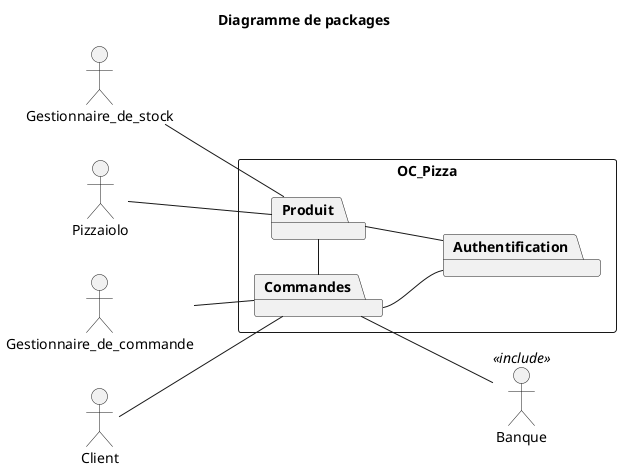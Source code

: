 @startuml 02_packages
title Diagramme de packages


actor Gestionnaire_de_commande as GESTCMD
actor Client as CUSTOMER
actor Gestionnaire_de_stock as GESTSTOCK
actor Pizzaiolo as PZLO
actor Banque <<include>> as BANK

rectangle OC_Pizza{
    left to right direction
    package Commandes
    package Produit
    package Authentification
}

Authentification -- Commandes
Produit -- Authentification
Commandes - Produit

CUSTOMER -- Commandes
GESTCMD -- Commandes
PZLO -- Produit
GESTSTOCK -- Produit
Commandes -- BANK


@enduml
